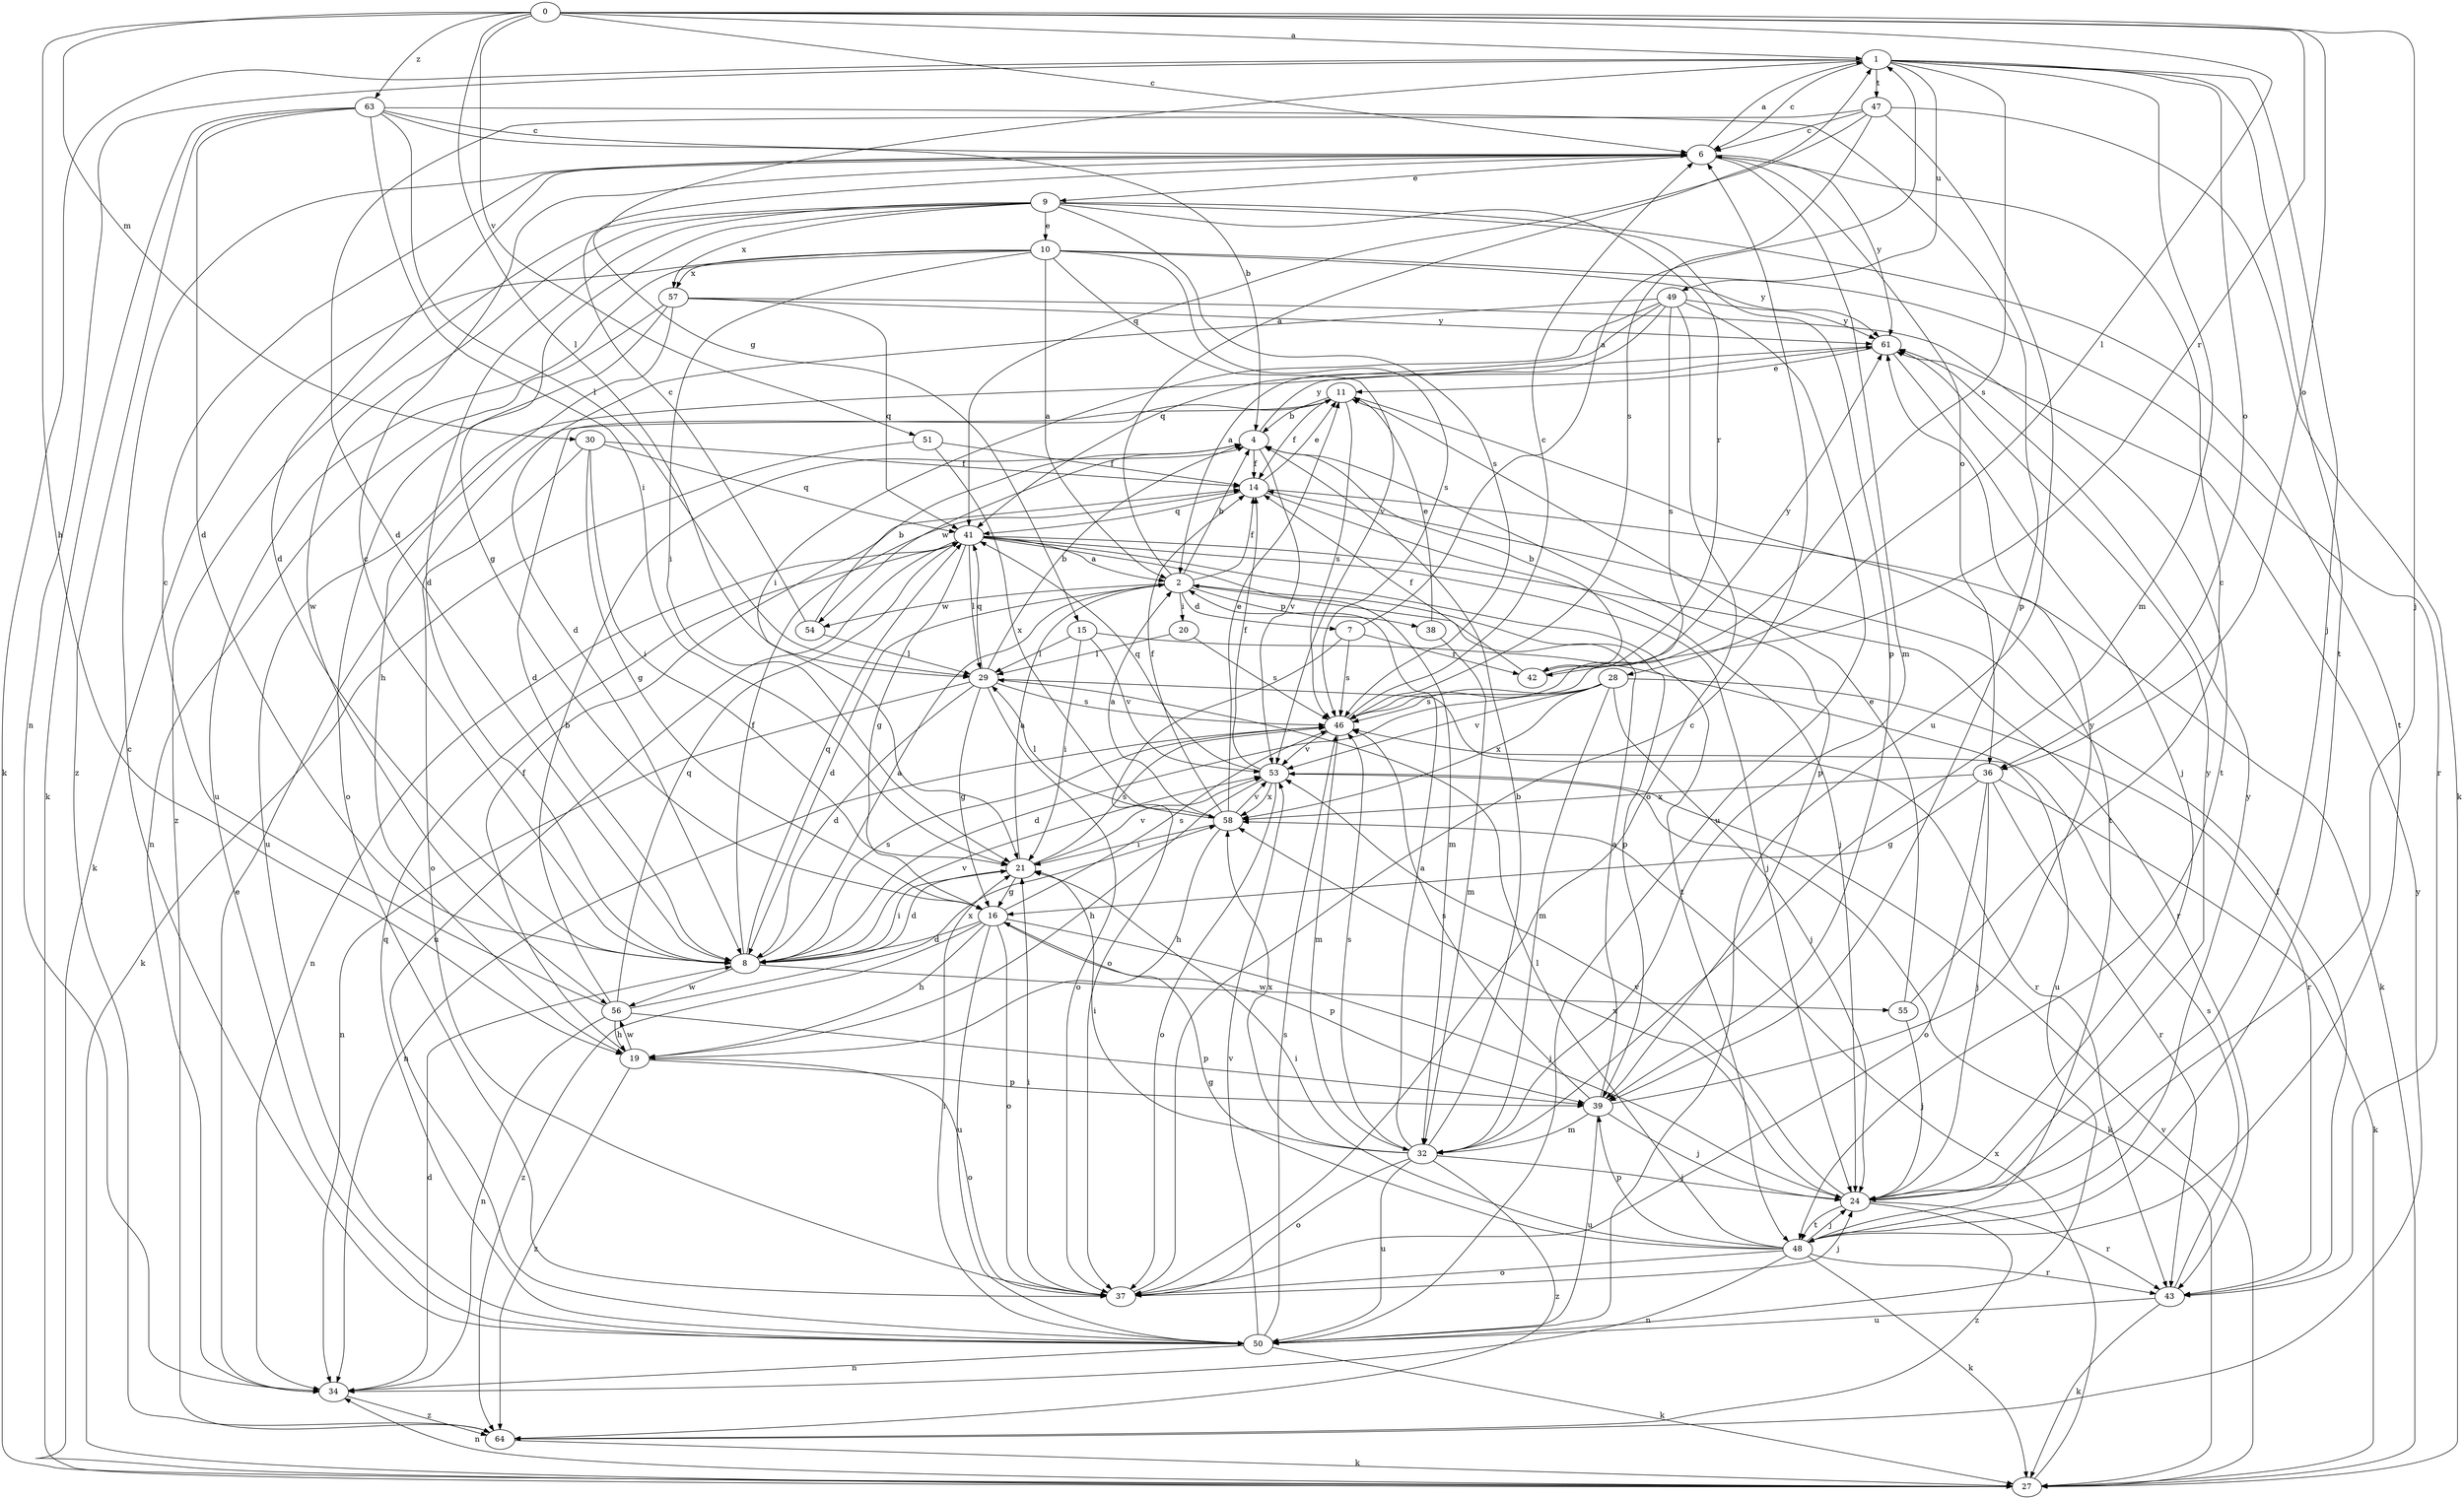 strict digraph  {
0;
1;
2;
4;
6;
7;
8;
9;
10;
11;
14;
15;
16;
19;
20;
21;
24;
27;
28;
29;
30;
32;
34;
36;
37;
38;
39;
41;
42;
43;
46;
47;
48;
49;
50;
51;
53;
54;
55;
56;
57;
58;
61;
63;
64;
0 -> 1  [label=a];
0 -> 6  [label=c];
0 -> 19  [label=h];
0 -> 24  [label=j];
0 -> 28  [label=l];
0 -> 29  [label=l];
0 -> 30  [label=m];
0 -> 36  [label=o];
0 -> 42  [label=r];
0 -> 51  [label=v];
0 -> 63  [label=z];
1 -> 6  [label=c];
1 -> 15  [label=g];
1 -> 24  [label=j];
1 -> 27  [label=k];
1 -> 32  [label=m];
1 -> 34  [label=n];
1 -> 36  [label=o];
1 -> 46  [label=s];
1 -> 47  [label=t];
1 -> 48  [label=t];
1 -> 49  [label=u];
2 -> 1  [label=a];
2 -> 4  [label=b];
2 -> 7  [label=d];
2 -> 8  [label=d];
2 -> 14  [label=f];
2 -> 20  [label=i];
2 -> 38  [label=p];
2 -> 39  [label=p];
2 -> 54  [label=w];
4 -> 14  [label=f];
4 -> 39  [label=p];
4 -> 53  [label=v];
4 -> 54  [label=w];
4 -> 61  [label=y];
6 -> 1  [label=a];
6 -> 8  [label=d];
6 -> 9  [label=e];
6 -> 32  [label=m];
6 -> 36  [label=o];
6 -> 61  [label=y];
7 -> 1  [label=a];
7 -> 37  [label=o];
7 -> 42  [label=r];
7 -> 46  [label=s];
8 -> 2  [label=a];
8 -> 6  [label=c];
8 -> 14  [label=f];
8 -> 21  [label=i];
8 -> 41  [label=q];
8 -> 46  [label=s];
8 -> 53  [label=v];
8 -> 55  [label=w];
8 -> 56  [label=w];
9 -> 8  [label=d];
9 -> 10  [label=e];
9 -> 16  [label=g];
9 -> 39  [label=p];
9 -> 42  [label=r];
9 -> 46  [label=s];
9 -> 48  [label=t];
9 -> 56  [label=w];
9 -> 57  [label=x];
9 -> 64  [label=z];
10 -> 2  [label=a];
10 -> 21  [label=i];
10 -> 27  [label=k];
10 -> 43  [label=r];
10 -> 46  [label=s];
10 -> 50  [label=u];
10 -> 53  [label=v];
10 -> 57  [label=x];
10 -> 61  [label=y];
11 -> 4  [label=b];
11 -> 8  [label=d];
11 -> 14  [label=f];
11 -> 46  [label=s];
11 -> 48  [label=t];
14 -> 11  [label=e];
14 -> 24  [label=j];
14 -> 27  [label=k];
14 -> 41  [label=q];
15 -> 21  [label=i];
15 -> 29  [label=l];
15 -> 50  [label=u];
15 -> 53  [label=v];
16 -> 8  [label=d];
16 -> 19  [label=h];
16 -> 24  [label=j];
16 -> 37  [label=o];
16 -> 39  [label=p];
16 -> 46  [label=s];
16 -> 50  [label=u];
16 -> 64  [label=z];
19 -> 14  [label=f];
19 -> 37  [label=o];
19 -> 39  [label=p];
19 -> 56  [label=w];
19 -> 64  [label=z];
20 -> 29  [label=l];
20 -> 46  [label=s];
21 -> 2  [label=a];
21 -> 8  [label=d];
21 -> 16  [label=g];
21 -> 46  [label=s];
21 -> 53  [label=v];
24 -> 43  [label=r];
24 -> 48  [label=t];
24 -> 53  [label=v];
24 -> 58  [label=x];
24 -> 61  [label=y];
24 -> 64  [label=z];
27 -> 34  [label=n];
27 -> 53  [label=v];
27 -> 58  [label=x];
28 -> 8  [label=d];
28 -> 24  [label=j];
28 -> 32  [label=m];
28 -> 43  [label=r];
28 -> 46  [label=s];
28 -> 53  [label=v];
28 -> 58  [label=x];
29 -> 4  [label=b];
29 -> 8  [label=d];
29 -> 16  [label=g];
29 -> 34  [label=n];
29 -> 37  [label=o];
29 -> 41  [label=q];
29 -> 43  [label=r];
29 -> 46  [label=s];
30 -> 14  [label=f];
30 -> 16  [label=g];
30 -> 21  [label=i];
30 -> 37  [label=o];
30 -> 41  [label=q];
32 -> 2  [label=a];
32 -> 4  [label=b];
32 -> 21  [label=i];
32 -> 24  [label=j];
32 -> 37  [label=o];
32 -> 46  [label=s];
32 -> 50  [label=u];
32 -> 58  [label=x];
32 -> 64  [label=z];
34 -> 8  [label=d];
34 -> 11  [label=e];
34 -> 64  [label=z];
36 -> 16  [label=g];
36 -> 24  [label=j];
36 -> 27  [label=k];
36 -> 37  [label=o];
36 -> 43  [label=r];
36 -> 58  [label=x];
37 -> 6  [label=c];
37 -> 21  [label=i];
37 -> 24  [label=j];
38 -> 11  [label=e];
38 -> 32  [label=m];
39 -> 2  [label=a];
39 -> 24  [label=j];
39 -> 32  [label=m];
39 -> 46  [label=s];
39 -> 50  [label=u];
39 -> 61  [label=y];
41 -> 2  [label=a];
41 -> 16  [label=g];
41 -> 24  [label=j];
41 -> 29  [label=l];
41 -> 32  [label=m];
41 -> 34  [label=n];
41 -> 43  [label=r];
41 -> 48  [label=t];
41 -> 50  [label=u];
42 -> 4  [label=b];
42 -> 14  [label=f];
42 -> 61  [label=y];
43 -> 14  [label=f];
43 -> 27  [label=k];
43 -> 46  [label=s];
43 -> 50  [label=u];
46 -> 6  [label=c];
46 -> 32  [label=m];
46 -> 34  [label=n];
46 -> 53  [label=v];
47 -> 6  [label=c];
47 -> 8  [label=d];
47 -> 27  [label=k];
47 -> 41  [label=q];
47 -> 46  [label=s];
47 -> 50  [label=u];
48 -> 16  [label=g];
48 -> 21  [label=i];
48 -> 24  [label=j];
48 -> 27  [label=k];
48 -> 29  [label=l];
48 -> 34  [label=n];
48 -> 37  [label=o];
48 -> 39  [label=p];
48 -> 43  [label=r];
48 -> 61  [label=y];
49 -> 2  [label=a];
49 -> 8  [label=d];
49 -> 21  [label=i];
49 -> 37  [label=o];
49 -> 41  [label=q];
49 -> 46  [label=s];
49 -> 50  [label=u];
49 -> 61  [label=y];
50 -> 6  [label=c];
50 -> 21  [label=i];
50 -> 27  [label=k];
50 -> 34  [label=n];
50 -> 41  [label=q];
50 -> 46  [label=s];
50 -> 53  [label=v];
51 -> 14  [label=f];
51 -> 27  [label=k];
51 -> 58  [label=x];
53 -> 14  [label=f];
53 -> 19  [label=h];
53 -> 27  [label=k];
53 -> 37  [label=o];
53 -> 41  [label=q];
53 -> 58  [label=x];
54 -> 4  [label=b];
54 -> 6  [label=c];
54 -> 29  [label=l];
55 -> 6  [label=c];
55 -> 11  [label=e];
55 -> 24  [label=j];
56 -> 4  [label=b];
56 -> 6  [label=c];
56 -> 19  [label=h];
56 -> 34  [label=n];
56 -> 39  [label=p];
56 -> 41  [label=q];
56 -> 58  [label=x];
57 -> 19  [label=h];
57 -> 34  [label=n];
57 -> 37  [label=o];
57 -> 41  [label=q];
57 -> 48  [label=t];
57 -> 61  [label=y];
58 -> 2  [label=a];
58 -> 11  [label=e];
58 -> 14  [label=f];
58 -> 19  [label=h];
58 -> 21  [label=i];
58 -> 29  [label=l];
58 -> 53  [label=v];
61 -> 11  [label=e];
61 -> 24  [label=j];
61 -> 50  [label=u];
63 -> 4  [label=b];
63 -> 6  [label=c];
63 -> 8  [label=d];
63 -> 21  [label=i];
63 -> 27  [label=k];
63 -> 29  [label=l];
63 -> 39  [label=p];
63 -> 64  [label=z];
64 -> 27  [label=k];
64 -> 61  [label=y];
}
